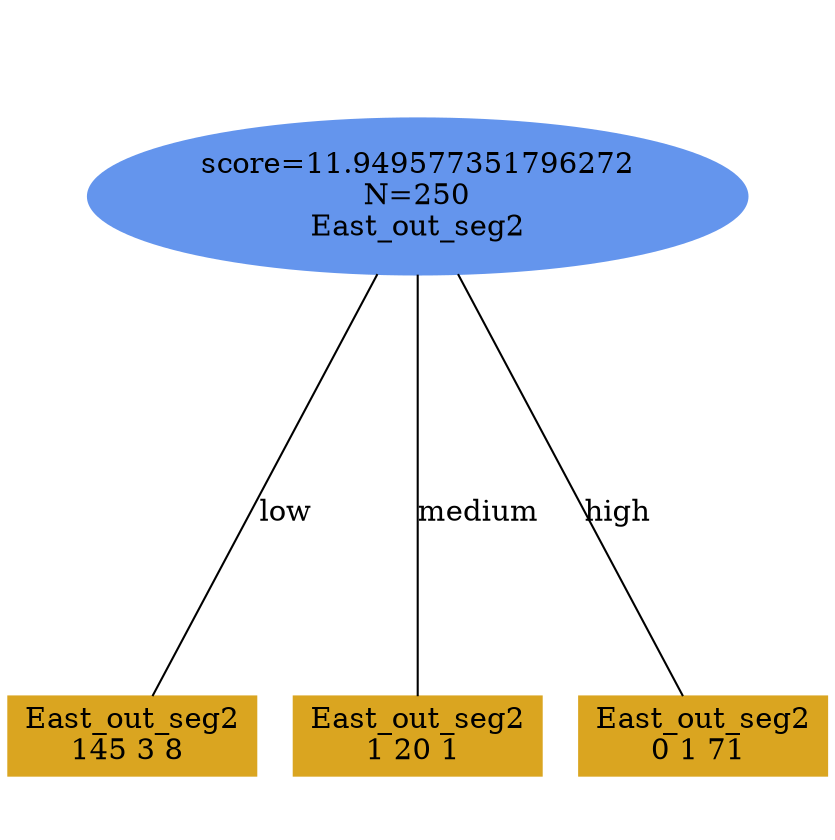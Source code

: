 digraph "DD" {
size = "7.5,10"
ratio=1.0;
center = true;
edge [dir = none];
{ rank = same; node [shape=ellipse, style=filled, color=cornflowerblue];"2436" [label="score=11.949577351796272\nN=250\nEast_out_seg2"];}
{ rank = same; node [shape=box, style=filled, color=goldenrod];"2437" [label="East_out_seg2\n145 3 8 "];}
{ rank = same; node [shape=box, style=filled, color=goldenrod];"2438" [label="East_out_seg2\n1 20 1 "];}
{ rank = same; node [shape=box, style=filled, color=goldenrod];"2439" [label="East_out_seg2\n0 1 71 "];}
"2436" -> "2437" [label = "low"];
"2436" -> "2438" [label = "medium"];
"2436" -> "2439" [label = "high"];

}